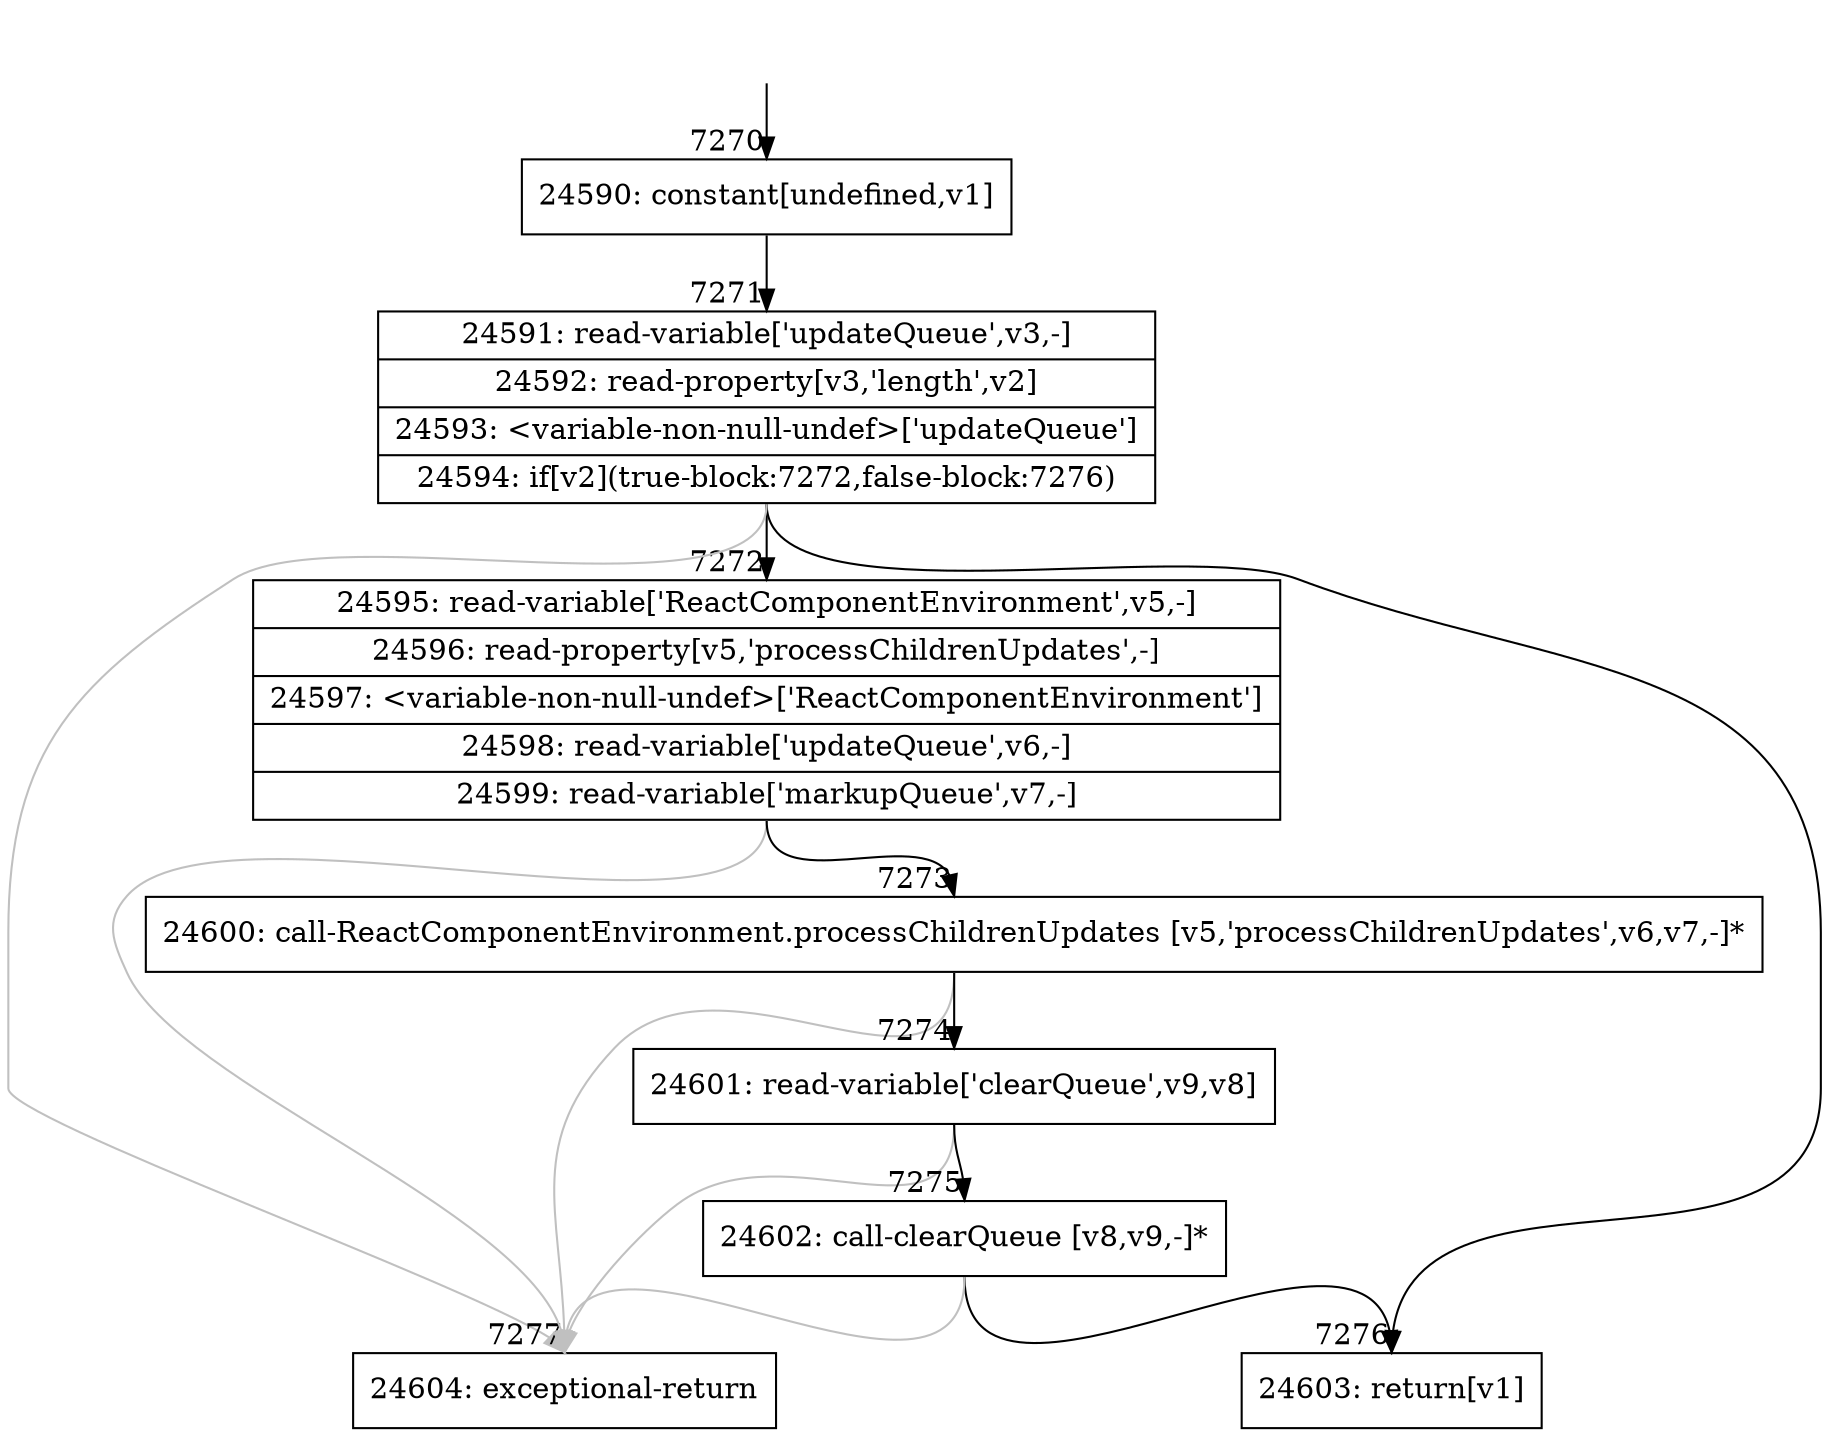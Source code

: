 digraph {
rankdir="TD"
BB_entry502[shape=none,label=""];
BB_entry502 -> BB7270 [tailport=s, headport=n, headlabel="    7270"]
BB7270 [shape=record label="{24590: constant[undefined,v1]}" ] 
BB7270 -> BB7271 [tailport=s, headport=n, headlabel="      7271"]
BB7271 [shape=record label="{24591: read-variable['updateQueue',v3,-]|24592: read-property[v3,'length',v2]|24593: \<variable-non-null-undef\>['updateQueue']|24594: if[v2](true-block:7272,false-block:7276)}" ] 
BB7271 -> BB7272 [tailport=s, headport=n, headlabel="      7272"]
BB7271 -> BB7276 [tailport=s, headport=n, headlabel="      7276"]
BB7271 -> BB7277 [tailport=s, headport=n, color=gray, headlabel="      7277"]
BB7272 [shape=record label="{24595: read-variable['ReactComponentEnvironment',v5,-]|24596: read-property[v5,'processChildrenUpdates',-]|24597: \<variable-non-null-undef\>['ReactComponentEnvironment']|24598: read-variable['updateQueue',v6,-]|24599: read-variable['markupQueue',v7,-]}" ] 
BB7272 -> BB7273 [tailport=s, headport=n, headlabel="      7273"]
BB7272 -> BB7277 [tailport=s, headport=n, color=gray]
BB7273 [shape=record label="{24600: call-ReactComponentEnvironment.processChildrenUpdates [v5,'processChildrenUpdates',v6,v7,-]*}" ] 
BB7273 -> BB7274 [tailport=s, headport=n, headlabel="      7274"]
BB7273 -> BB7277 [tailport=s, headport=n, color=gray]
BB7274 [shape=record label="{24601: read-variable['clearQueue',v9,v8]}" ] 
BB7274 -> BB7275 [tailport=s, headport=n, headlabel="      7275"]
BB7274 -> BB7277 [tailport=s, headport=n, color=gray]
BB7275 [shape=record label="{24602: call-clearQueue [v8,v9,-]*}" ] 
BB7275 -> BB7276 [tailport=s, headport=n]
BB7275 -> BB7277 [tailport=s, headport=n, color=gray]
BB7276 [shape=record label="{24603: return[v1]}" ] 
BB7277 [shape=record label="{24604: exceptional-return}" ] 
//#$~ 12784
}
